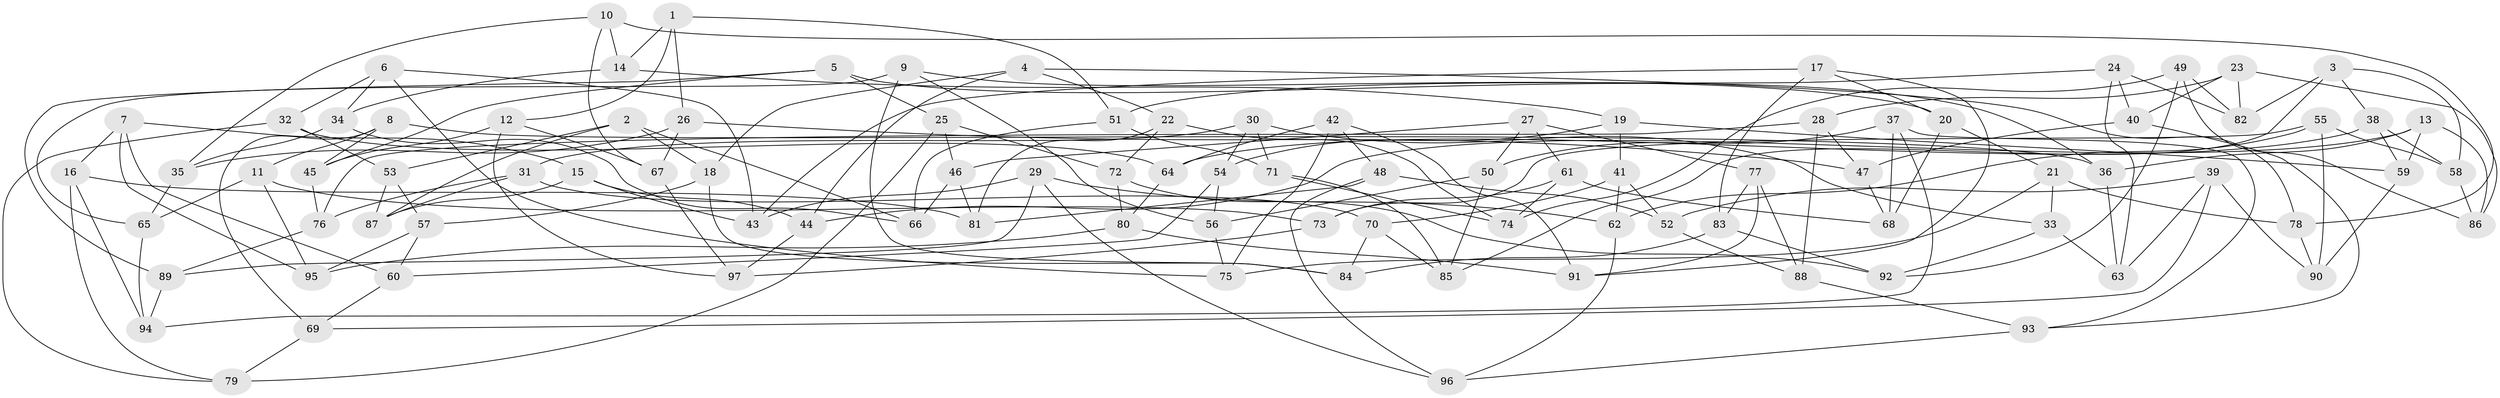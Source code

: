 // coarse degree distribution, {4: 0.3157894736842105, 6: 0.15789473684210525, 3: 0.15789473684210525, 12: 0.07894736842105263, 5: 0.21052631578947367, 7: 0.05263157894736842, 8: 0.02631578947368421}
// Generated by graph-tools (version 1.1) at 2025/02/03/04/25 22:02:03]
// undirected, 97 vertices, 194 edges
graph export_dot {
graph [start="1"]
  node [color=gray90,style=filled];
  1;
  2;
  3;
  4;
  5;
  6;
  7;
  8;
  9;
  10;
  11;
  12;
  13;
  14;
  15;
  16;
  17;
  18;
  19;
  20;
  21;
  22;
  23;
  24;
  25;
  26;
  27;
  28;
  29;
  30;
  31;
  32;
  33;
  34;
  35;
  36;
  37;
  38;
  39;
  40;
  41;
  42;
  43;
  44;
  45;
  46;
  47;
  48;
  49;
  50;
  51;
  52;
  53;
  54;
  55;
  56;
  57;
  58;
  59;
  60;
  61;
  62;
  63;
  64;
  65;
  66;
  67;
  68;
  69;
  70;
  71;
  72;
  73;
  74;
  75;
  76;
  77;
  78;
  79;
  80;
  81;
  82;
  83;
  84;
  85;
  86;
  87;
  88;
  89;
  90;
  91;
  92;
  93;
  94;
  95;
  96;
  97;
  1 -- 26;
  1 -- 12;
  1 -- 14;
  1 -- 51;
  2 -- 53;
  2 -- 66;
  2 -- 87;
  2 -- 18;
  3 -- 38;
  3 -- 58;
  3 -- 82;
  3 -- 85;
  4 -- 44;
  4 -- 18;
  4 -- 22;
  4 -- 78;
  5 -- 89;
  5 -- 36;
  5 -- 25;
  5 -- 45;
  6 -- 34;
  6 -- 32;
  6 -- 75;
  6 -- 43;
  7 -- 15;
  7 -- 60;
  7 -- 95;
  7 -- 16;
  8 -- 69;
  8 -- 45;
  8 -- 11;
  8 -- 36;
  9 -- 20;
  9 -- 56;
  9 -- 84;
  9 -- 65;
  10 -- 35;
  10 -- 67;
  10 -- 78;
  10 -- 14;
  11 -- 65;
  11 -- 95;
  11 -- 73;
  12 -- 97;
  12 -- 45;
  12 -- 67;
  13 -- 44;
  13 -- 59;
  13 -- 36;
  13 -- 86;
  14 -- 19;
  14 -- 34;
  15 -- 87;
  15 -- 43;
  15 -- 44;
  16 -- 81;
  16 -- 94;
  16 -- 79;
  17 -- 83;
  17 -- 20;
  17 -- 91;
  17 -- 43;
  18 -- 84;
  18 -- 57;
  19 -- 41;
  19 -- 59;
  19 -- 54;
  20 -- 68;
  20 -- 21;
  21 -- 78;
  21 -- 75;
  21 -- 33;
  22 -- 74;
  22 -- 81;
  22 -- 72;
  23 -- 28;
  23 -- 86;
  23 -- 40;
  23 -- 82;
  24 -- 82;
  24 -- 51;
  24 -- 63;
  24 -- 40;
  25 -- 72;
  25 -- 46;
  25 -- 79;
  26 -- 35;
  26 -- 67;
  26 -- 47;
  27 -- 77;
  27 -- 61;
  27 -- 46;
  27 -- 50;
  28 -- 88;
  28 -- 76;
  28 -- 47;
  29 -- 96;
  29 -- 89;
  29 -- 62;
  29 -- 43;
  30 -- 71;
  30 -- 54;
  30 -- 33;
  30 -- 31;
  31 -- 87;
  31 -- 76;
  31 -- 70;
  32 -- 53;
  32 -- 64;
  32 -- 79;
  33 -- 92;
  33 -- 63;
  34 -- 35;
  34 -- 66;
  35 -- 65;
  36 -- 63;
  37 -- 50;
  37 -- 93;
  37 -- 94;
  37 -- 68;
  38 -- 64;
  38 -- 58;
  38 -- 59;
  39 -- 52;
  39 -- 69;
  39 -- 90;
  39 -- 63;
  40 -- 93;
  40 -- 47;
  41 -- 52;
  41 -- 70;
  41 -- 62;
  42 -- 91;
  42 -- 75;
  42 -- 48;
  42 -- 64;
  44 -- 97;
  45 -- 76;
  46 -- 66;
  46 -- 81;
  47 -- 68;
  48 -- 81;
  48 -- 52;
  48 -- 96;
  49 -- 92;
  49 -- 86;
  49 -- 82;
  49 -- 74;
  50 -- 85;
  50 -- 56;
  51 -- 71;
  51 -- 66;
  52 -- 88;
  53 -- 57;
  53 -- 87;
  54 -- 56;
  54 -- 60;
  55 -- 90;
  55 -- 73;
  55 -- 62;
  55 -- 58;
  56 -- 75;
  57 -- 95;
  57 -- 60;
  58 -- 86;
  59 -- 90;
  60 -- 69;
  61 -- 74;
  61 -- 73;
  61 -- 68;
  62 -- 96;
  64 -- 80;
  65 -- 94;
  67 -- 97;
  69 -- 79;
  70 -- 85;
  70 -- 84;
  71 -- 85;
  71 -- 74;
  72 -- 92;
  72 -- 80;
  73 -- 97;
  76 -- 89;
  77 -- 88;
  77 -- 91;
  77 -- 83;
  78 -- 90;
  80 -- 91;
  80 -- 95;
  83 -- 84;
  83 -- 92;
  88 -- 93;
  89 -- 94;
  93 -- 96;
}
